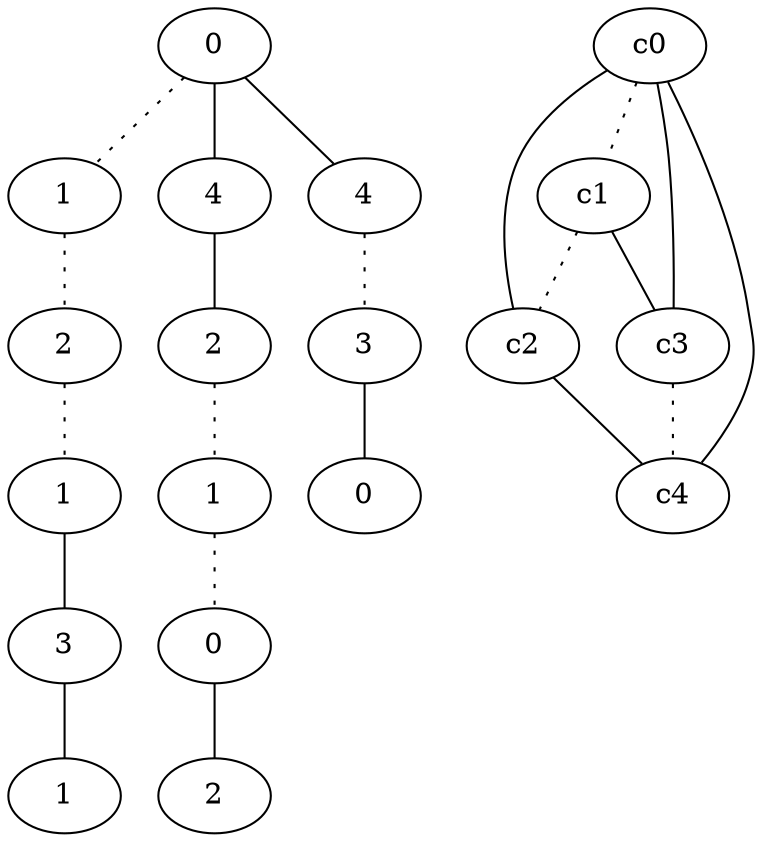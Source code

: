 graph {
a0[label=0];
a1[label=1];
a2[label=2];
a3[label=1];
a4[label=3];
a5[label=1];
a6[label=4];
a7[label=2];
a8[label=1];
a9[label=0];
a10[label=2];
a11[label=4];
a12[label=3];
a13[label=0];
a0 -- a1 [style=dotted];
a0 -- a6;
a0 -- a11;
a1 -- a2 [style=dotted];
a2 -- a3 [style=dotted];
a3 -- a4;
a4 -- a5;
a6 -- a7;
a7 -- a8 [style=dotted];
a8 -- a9 [style=dotted];
a9 -- a10;
a11 -- a12 [style=dotted];
a12 -- a13;
c0 -- c1 [style=dotted];
c0 -- c2;
c0 -- c3;
c0 -- c4;
c1 -- c2 [style=dotted];
c1 -- c3;
c2 -- c4;
c3 -- c4 [style=dotted];
}
